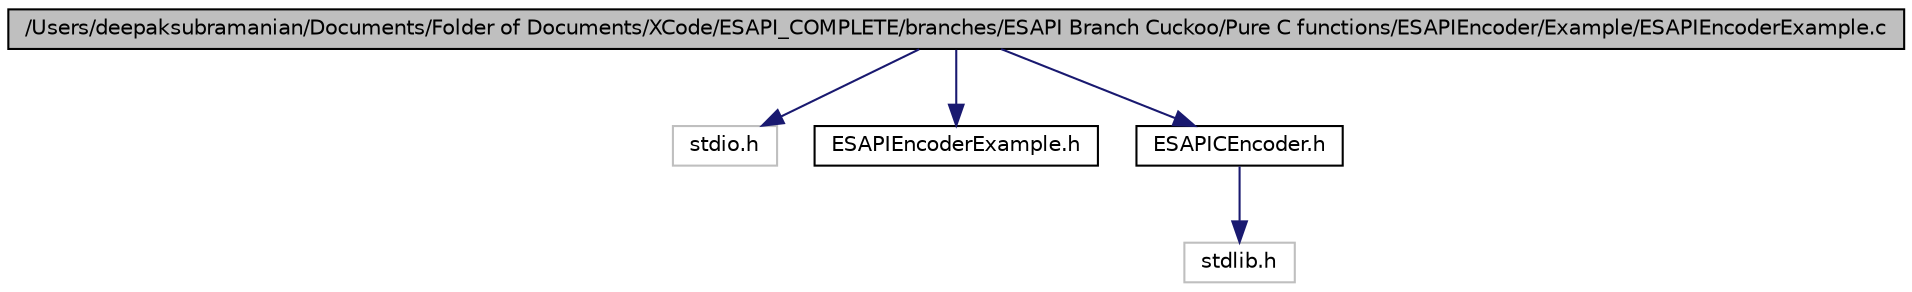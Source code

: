 digraph G
{
  edge [fontname="Helvetica",fontsize="10",labelfontname="Helvetica",labelfontsize="10"];
  node [fontname="Helvetica",fontsize="10",shape=record];
  Node1 [label="/Users/deepaksubramanian/Documents/Folder of Documents/XCode/ESAPI_COMPLETE/branches/ESAPI Branch Cuckoo/Pure C functions/ESAPIEncoder/Example/ESAPIEncoderExample.c",height=0.2,width=0.4,color="black", fillcolor="grey75", style="filled" fontcolor="black"];
  Node1 -> Node2 [color="midnightblue",fontsize="10",style="solid"];
  Node2 [label="stdio.h",height=0.2,width=0.4,color="grey75", fillcolor="white", style="filled"];
  Node1 -> Node3 [color="midnightblue",fontsize="10",style="solid"];
  Node3 [label="ESAPIEncoderExample.h",height=0.2,width=0.4,color="black", fillcolor="white", style="filled",URL="$_e_s_a_p_i_encoder_example_8h.html"];
  Node1 -> Node4 [color="midnightblue",fontsize="10",style="solid"];
  Node4 [label="ESAPICEncoder.h",height=0.2,width=0.4,color="black", fillcolor="white", style="filled",URL="$_e_s_a_p_i_c_encoder_8h.html"];
  Node4 -> Node5 [color="midnightblue",fontsize="10",style="solid"];
  Node5 [label="stdlib.h",height=0.2,width=0.4,color="grey75", fillcolor="white", style="filled"];
}
